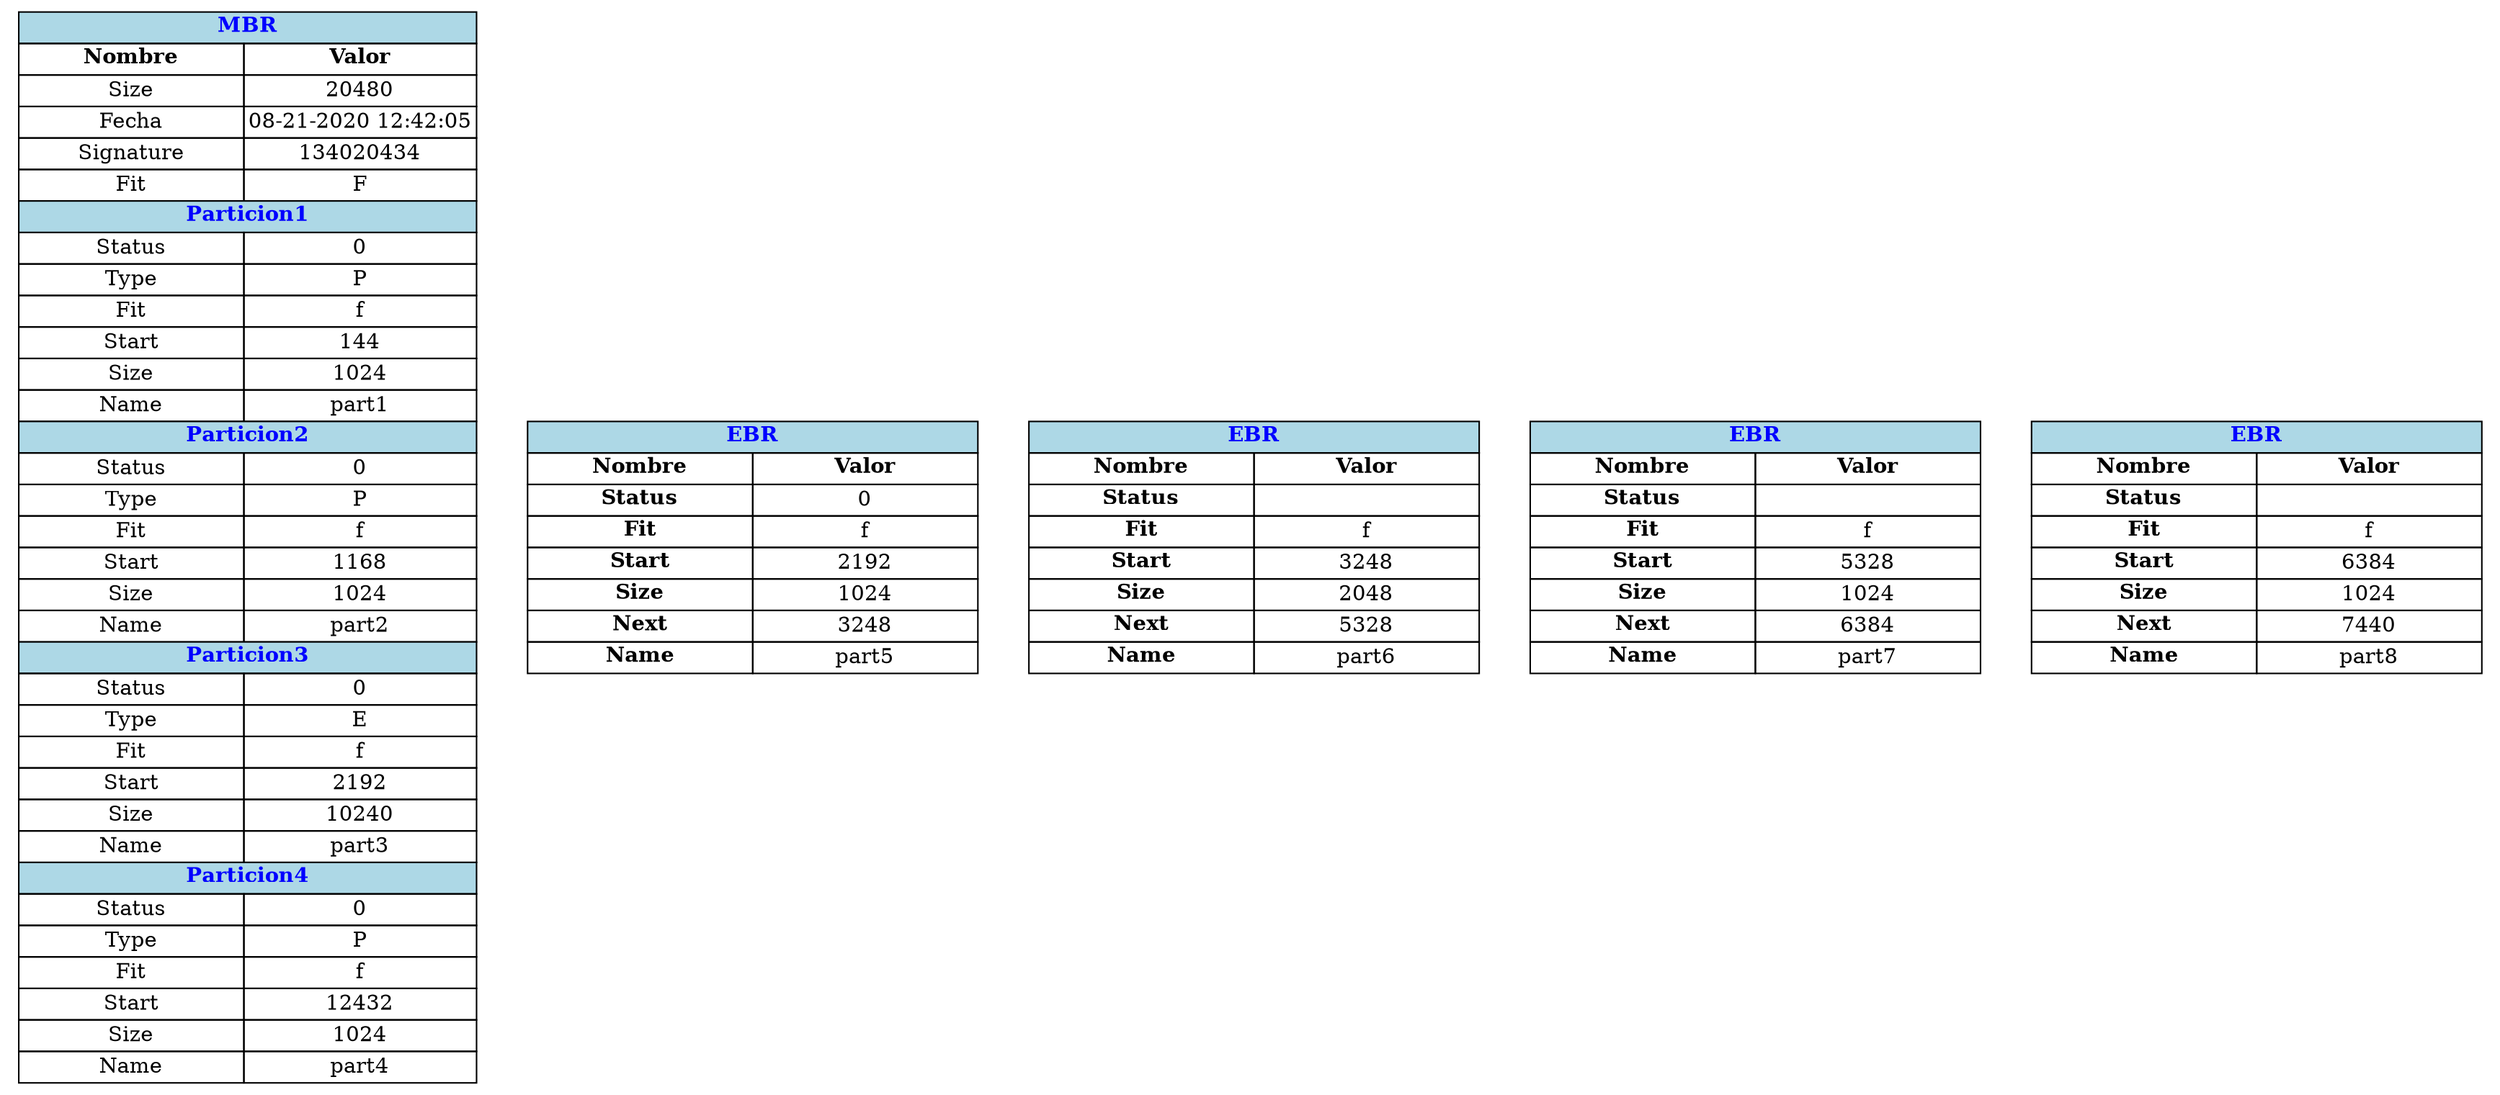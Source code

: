 digraph G{ 
node [shape=plaintext]
tbl[
label=<
<table border='0' cellborder='1' cellspacing='0' width='300'  height='200' >
 <tr ><td colspan='2' bgcolor= 'lightblue' ><b><font color='blue'>MBR</font></b></td></tr><tr>  <td width='150'> <b>Nombre</b> </td> <td width='150'> <b>Valor</b> </td>  </tr>
<tr>  <td>Size</td><td>20480</td>  </tr>
<tr>  <td>Fecha</td> <td>08-21-2020 12:42:05</td>  </tr>
<tr>  <td>Signature</td> <td>134020434</td>  </tr>
<tr>  <td>Fit</td> <td>F</td>  </tr>
<tr ><td colspan='2' bgcolor= 'lightblue' ><b><font color='blue'>Particion1</font></b></td></tr>
<tr>  <td>Status</td> <td>0</td>  </tr>
<tr>  <td>Type</td> <td>P</td>  </tr>
<tr>  <td>Fit</td> <td>f</td>  </tr>
<tr>  <td>Start</td> <td>144</td>  </tr>
<tr>  <td>Size</td> <td>1024</td>  </tr>
<tr>  <td>Name</td> <td>part1</td>  </tr>
<tr ><td colspan='2' bgcolor= 'lightblue' ><b><font color='blue'>Particion2</font></b></td></tr>
<tr>  <td>Status</td> <td>0</td>  </tr>
<tr>  <td>Type</td> <td>P</td>  </tr>
<tr>  <td>Fit</td> <td>f</td>  </tr>
<tr>  <td>Start</td> <td>1168</td>  </tr>
<tr>  <td>Size</td> <td>1024</td>  </tr>
<tr>  <td>Name</td> <td>part2</td>  </tr>
<tr ><td colspan='2' bgcolor= 'lightblue' ><b><font color='blue'>Particion3</font></b></td></tr>
<tr>  <td>Status</td> <td>0</td>  </tr>
<tr>  <td>Type</td> <td>E</td>  </tr>
<tr>  <td>Fit</td> <td>f</td>  </tr>
<tr>  <td>Start</td> <td>2192</td>  </tr>
<tr>  <td>Size</td> <td>10240</td>  </tr>
<tr>  <td>Name</td> <td>part3</td>  </tr>
<tr ><td colspan='2' bgcolor= 'lightblue' ><b><font color='blue'>Particion4</font></b></td></tr>
<tr>  <td>Status</td> <td>0</td>  </tr>
<tr>  <td>Type</td> <td>P</td>  </tr>
<tr>  <td>Fit</td> <td>f</td>  </tr>
<tr>  <td>Start</td> <td>12432</td>  </tr>
<tr>  <td>Size</td> <td>1024</td>  </tr>
<tr>  <td>Name</td> <td>part4</td>  </tr>
</table>
>];

tbl_1[
label=<
 <table border='0' cellborder='1' cellspacing='0'  width='300' height='160' >
 <tr ><td colspan='2' bgcolor= 'lightblue' ><b><font color='blue'>EBR</font></b></td></tr><tr ><td width='150'><b>Nombre</b></td> <td width='150'><b>Valor</b></td>  </tr>
<tr>  <td><b>Status</b></td> <td>0</td>  </tr>
<tr>  <td><b>Fit</b></td> <td>f</td>  </tr>
<tr>  <td><b>Start</b></td> <td>2192</td>  </tr>
<tr>  <td><b>Size</b></td> <td>1024</td>  </tr>
<tr>  <td><b>Next</b></td> <td>3248</td>  </tr>
<tr>  <td><b>Name</b></td> <td>part5</td>  </tr>
</table>
>];

tbl_2[
label=<
 <table border='0' cellborder='1' cellspacing='0'  width='300' height='160' >
 <tr ><td colspan='2' bgcolor= 'lightblue' ><b><font color='blue'>EBR</font></b></td></tr><tr ><td width='150'><b>Nombre</b></td> <td width='150'><b>Valor</b></td>  </tr>
<tr>  <td><b>Status</b></td> <td></td>  </tr>
<tr>  <td><b>Fit</b></td> <td>f</td>  </tr>
<tr>  <td><b>Start</b></td> <td>3248</td>  </tr>
<tr>  <td><b>Size</b></td> <td>2048</td>  </tr>
<tr>  <td><b>Next</b></td> <td>5328</td>  </tr>
<tr>  <td><b>Name</b></td> <td>part6</td>  </tr>
</table>
>];

tbl_3[
label=<
 <table border='0' cellborder='1' cellspacing='0'  width='300' height='160' >
 <tr ><td colspan='2' bgcolor= 'lightblue' ><b><font color='blue'>EBR</font></b></td></tr><tr ><td width='150'><b>Nombre</b></td> <td width='150'><b>Valor</b></td>  </tr>
<tr>  <td><b>Status</b></td> <td></td>  </tr>
<tr>  <td><b>Fit</b></td> <td>f</td>  </tr>
<tr>  <td><b>Start</b></td> <td>5328</td>  </tr>
<tr>  <td><b>Size</b></td> <td>1024</td>  </tr>
<tr>  <td><b>Next</b></td> <td>6384</td>  </tr>
<tr>  <td><b>Name</b></td> <td>part7</td>  </tr>
</table>
>];

tbl_4[
label=<
 <table border='0' cellborder='1' cellspacing='0'  width='300' height='160' >
 <tr ><td colspan='2' bgcolor= 'lightblue' ><b><font color='blue'>EBR</font></b></td></tr><tr ><td width='150'><b>Nombre</b></td> <td width='150'><b>Valor</b></td>  </tr>
<tr>  <td><b>Status</b></td> <td></td>  </tr>
<tr>  <td><b>Fit</b></td> <td>f</td>  </tr>
<tr>  <td><b>Start</b></td> <td>6384</td>  </tr>
<tr>  <td><b>Size</b></td> <td>1024</td>  </tr>
<tr>  <td><b>Next</b></td> <td>7440</td>  </tr>
<tr>  <td><b>Name</b></td> <td>part8</td>  </tr>
</table>
>];
}
